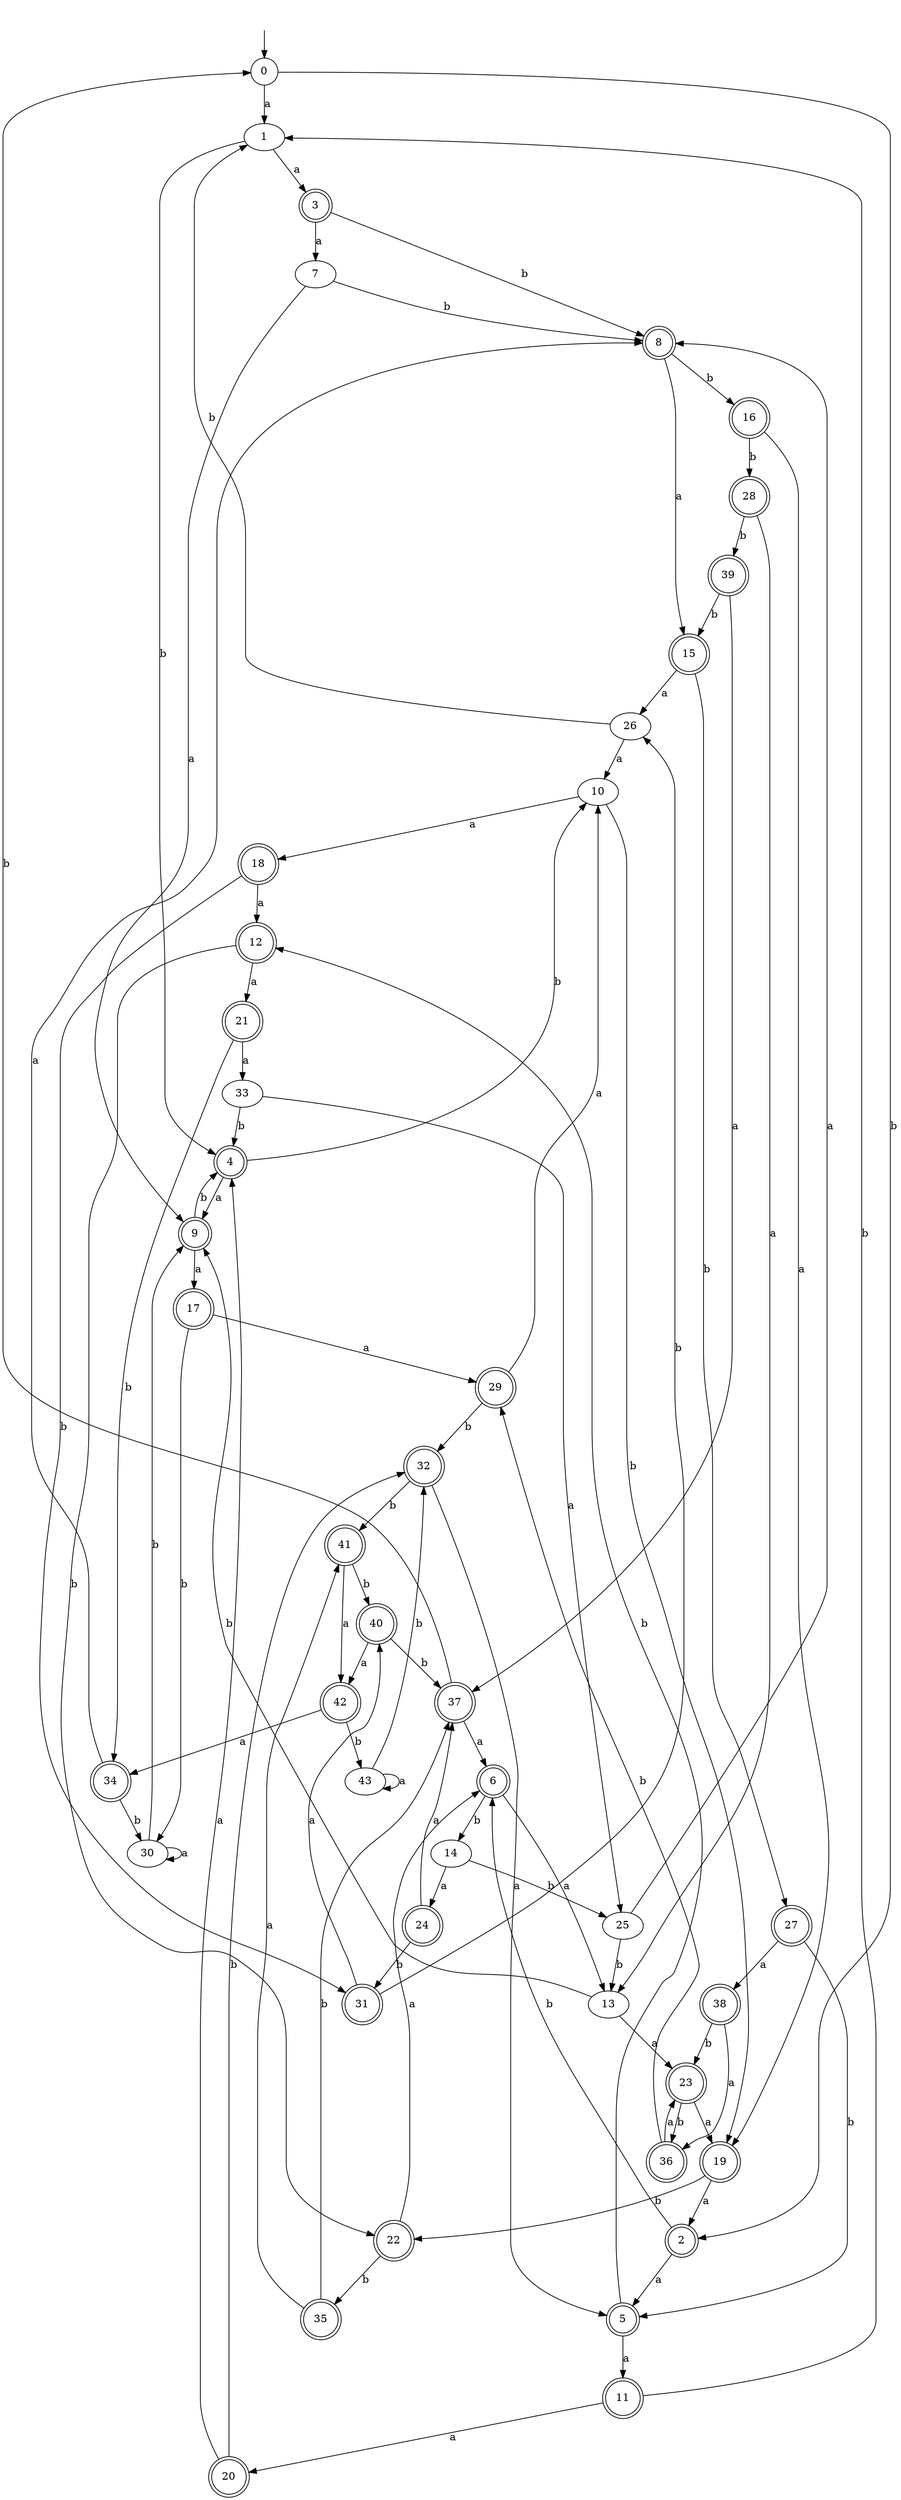digraph RandomDFA {
  __start0 [label="", shape=none];
  __start0 -> 0 [label=""];
  0 [shape=circle]
  0 -> 1 [label="a"]
  0 -> 2 [label="b"]
  1
  1 -> 3 [label="a"]
  1 -> 4 [label="b"]
  2 [shape=doublecircle]
  2 -> 5 [label="a"]
  2 -> 6 [label="b"]
  3 [shape=doublecircle]
  3 -> 7 [label="a"]
  3 -> 8 [label="b"]
  4 [shape=doublecircle]
  4 -> 9 [label="a"]
  4 -> 10 [label="b"]
  5 [shape=doublecircle]
  5 -> 11 [label="a"]
  5 -> 12 [label="b"]
  6 [shape=doublecircle]
  6 -> 13 [label="a"]
  6 -> 14 [label="b"]
  7
  7 -> 9 [label="a"]
  7 -> 8 [label="b"]
  8 [shape=doublecircle]
  8 -> 15 [label="a"]
  8 -> 16 [label="b"]
  9 [shape=doublecircle]
  9 -> 17 [label="a"]
  9 -> 4 [label="b"]
  10
  10 -> 18 [label="a"]
  10 -> 19 [label="b"]
  11 [shape=doublecircle]
  11 -> 20 [label="a"]
  11 -> 1 [label="b"]
  12 [shape=doublecircle]
  12 -> 21 [label="a"]
  12 -> 22 [label="b"]
  13
  13 -> 23 [label="a"]
  13 -> 9 [label="b"]
  14
  14 -> 24 [label="a"]
  14 -> 25 [label="b"]
  15 [shape=doublecircle]
  15 -> 26 [label="a"]
  15 -> 27 [label="b"]
  16 [shape=doublecircle]
  16 -> 19 [label="a"]
  16 -> 28 [label="b"]
  17 [shape=doublecircle]
  17 -> 29 [label="a"]
  17 -> 30 [label="b"]
  18 [shape=doublecircle]
  18 -> 12 [label="a"]
  18 -> 31 [label="b"]
  19 [shape=doublecircle]
  19 -> 2 [label="a"]
  19 -> 22 [label="b"]
  20 [shape=doublecircle]
  20 -> 4 [label="a"]
  20 -> 32 [label="b"]
  21 [shape=doublecircle]
  21 -> 33 [label="a"]
  21 -> 34 [label="b"]
  22 [shape=doublecircle]
  22 -> 6 [label="a"]
  22 -> 35 [label="b"]
  23 [shape=doublecircle]
  23 -> 19 [label="a"]
  23 -> 36 [label="b"]
  24 [shape=doublecircle]
  24 -> 37 [label="a"]
  24 -> 31 [label="b"]
  25
  25 -> 8 [label="a"]
  25 -> 13 [label="b"]
  26
  26 -> 10 [label="a"]
  26 -> 1 [label="b"]
  27 [shape=doublecircle]
  27 -> 38 [label="a"]
  27 -> 5 [label="b"]
  28 [shape=doublecircle]
  28 -> 13 [label="a"]
  28 -> 39 [label="b"]
  29 [shape=doublecircle]
  29 -> 10 [label="a"]
  29 -> 32 [label="b"]
  30
  30 -> 30 [label="a"]
  30 -> 9 [label="b"]
  31 [shape=doublecircle]
  31 -> 40 [label="a"]
  31 -> 26 [label="b"]
  32 [shape=doublecircle]
  32 -> 5 [label="a"]
  32 -> 41 [label="b"]
  33
  33 -> 25 [label="a"]
  33 -> 4 [label="b"]
  34 [shape=doublecircle]
  34 -> 8 [label="a"]
  34 -> 30 [label="b"]
  35 [shape=doublecircle]
  35 -> 41 [label="a"]
  35 -> 37 [label="b"]
  36 [shape=doublecircle]
  36 -> 23 [label="a"]
  36 -> 29 [label="b"]
  37 [shape=doublecircle]
  37 -> 6 [label="a"]
  37 -> 0 [label="b"]
  38 [shape=doublecircle]
  38 -> 36 [label="a"]
  38 -> 23 [label="b"]
  39 [shape=doublecircle]
  39 -> 37 [label="a"]
  39 -> 15 [label="b"]
  40 [shape=doublecircle]
  40 -> 42 [label="a"]
  40 -> 37 [label="b"]
  41 [shape=doublecircle]
  41 -> 42 [label="a"]
  41 -> 40 [label="b"]
  42 [shape=doublecircle]
  42 -> 34 [label="a"]
  42 -> 43 [label="b"]
  43
  43 -> 43 [label="a"]
  43 -> 32 [label="b"]
}
